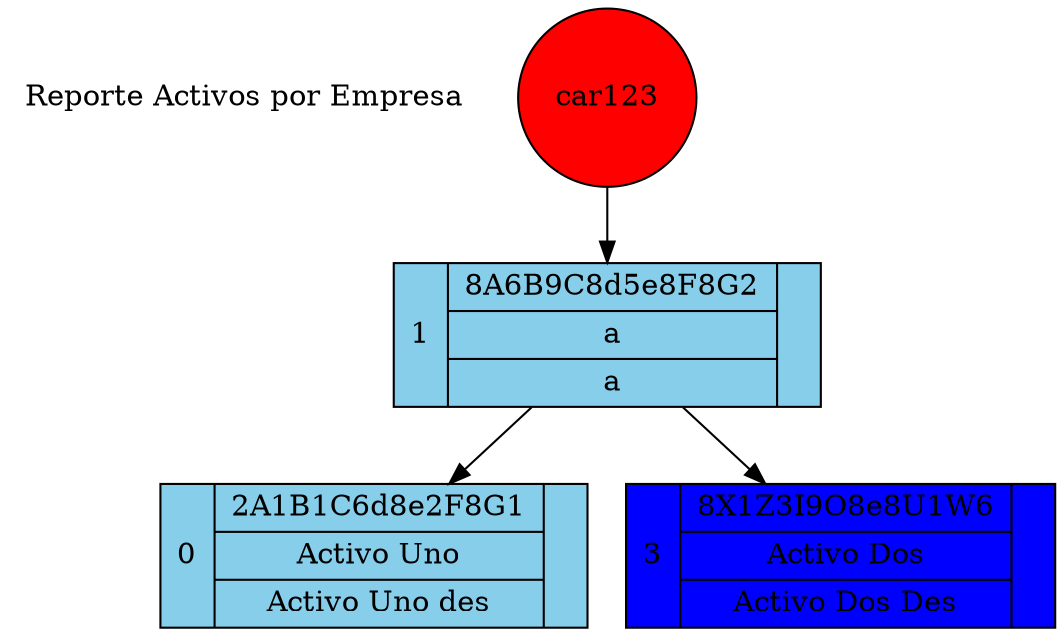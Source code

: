 digraph ReporteEmpresa{node[shape=plaintext]
INIT[label="Reporte Activos por Empresa"];
node[shape=circle, style=filled, fillcolor=red];
w0[label=car123];
node[style=filled, fillcolor=skyblue];
X_11[shape=record label="1|{8A6B9C8d5e8F8G2|a|a}|"];
node[style=filled, fillcolor=skyblue];
X_10[shape=record label="0|{2A1B1C6d8e2F8G1|Activo Uno|Activo Uno des}|"];
node[style=filled, fillcolor=blue];
X_13[shape=record label="3|{8X1Z3I9O8e8U1W6|Activo Dos|Activo Dos Des}|"];

X_11->X_10;
X_11->X_13;
w0->X_11;
}